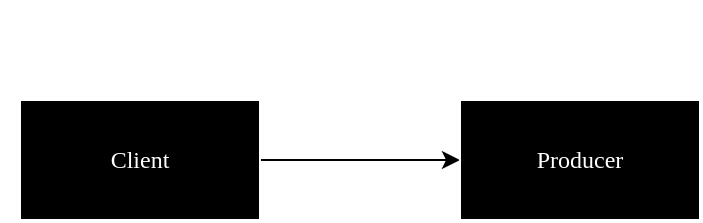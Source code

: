 <mxfile version="24.4.4" type="github">
  <diagram id="z5sTvMuWFLJlRwLJd7aa" name="ページ1">
    <mxGraphModel dx="765" dy="575" grid="1" gridSize="10" guides="1" tooltips="1" connect="1" arrows="1" fold="1" page="1" pageScale="1" pageWidth="827" pageHeight="1169" background="none" math="0" shadow="0">
      <root>
        <mxCell id="0" />
        <mxCell id="1" parent="0" />
        <mxCell id="H-NyoGKiBfnjbhI0ZFmw-2" value="" style="shape=image;verticalLabelPosition=bottom;verticalAlign=top;imageAspect=0;image=https://iconape.com/wp-content/png_logo_vector/gatling.png;clipPath=inset(33.33% 0% 33.33% 0%);aspect=fixed;" vertex="1" parent="1">
          <mxGeometry x="100" y="200" width="120" height="40" as="geometry" />
        </mxCell>
        <mxCell id="H-NyoGKiBfnjbhI0ZFmw-11" style="edgeStyle=orthogonalEdgeStyle;rounded=0;orthogonalLoop=1;jettySize=auto;html=1;exitX=1;exitY=0.5;exitDx=0;exitDy=0;entryX=0;entryY=0.5;entryDx=0;entryDy=0;" edge="1" parent="1" source="H-NyoGKiBfnjbhI0ZFmw-3" target="H-NyoGKiBfnjbhI0ZFmw-10">
          <mxGeometry relative="1" as="geometry" />
        </mxCell>
        <mxCell id="H-NyoGKiBfnjbhI0ZFmw-3" value="Client" style="rounded=0;whiteSpace=wrap;html=1;fontFamily=Noto Sans Japanese;fontSource=https%3A%2F%2Ffonts.googleapis.com%2Fcss%3Ffamily%3DNoto%2BSans%2BJapanese;strokeColor=#FFFFFF;fillColor=#000000;fontColor=#FFFFFF;" vertex="1" parent="1">
          <mxGeometry x="110" y="250" width="120" height="60" as="geometry" />
        </mxCell>
        <mxCell id="H-NyoGKiBfnjbhI0ZFmw-8" value="" style="shape=image;verticalLabelPosition=bottom;verticalAlign=top;imageAspect=0;image=https://storage.googleapis.com/zenn-user-upload/767631cbb04c-20220702.png;" vertex="1" parent="1">
          <mxGeometry x="320" y="200" width="121.29" height="37.6" as="geometry" />
        </mxCell>
        <mxCell id="H-NyoGKiBfnjbhI0ZFmw-10" value="Producer" style="rounded=0;whiteSpace=wrap;html=1;fontFamily=Noto Sans Japanese;fontSource=https%3A%2F%2Ffonts.googleapis.com%2Fcss%3Ffamily%3DNoto%2BSans%2BJapanese;strokeColor=#FFFFFF;fillColor=#000000;fontColor=#FFFFFF;" vertex="1" parent="1">
          <mxGeometry x="330" y="250" width="120" height="60" as="geometry" />
        </mxCell>
      </root>
    </mxGraphModel>
  </diagram>
</mxfile>
